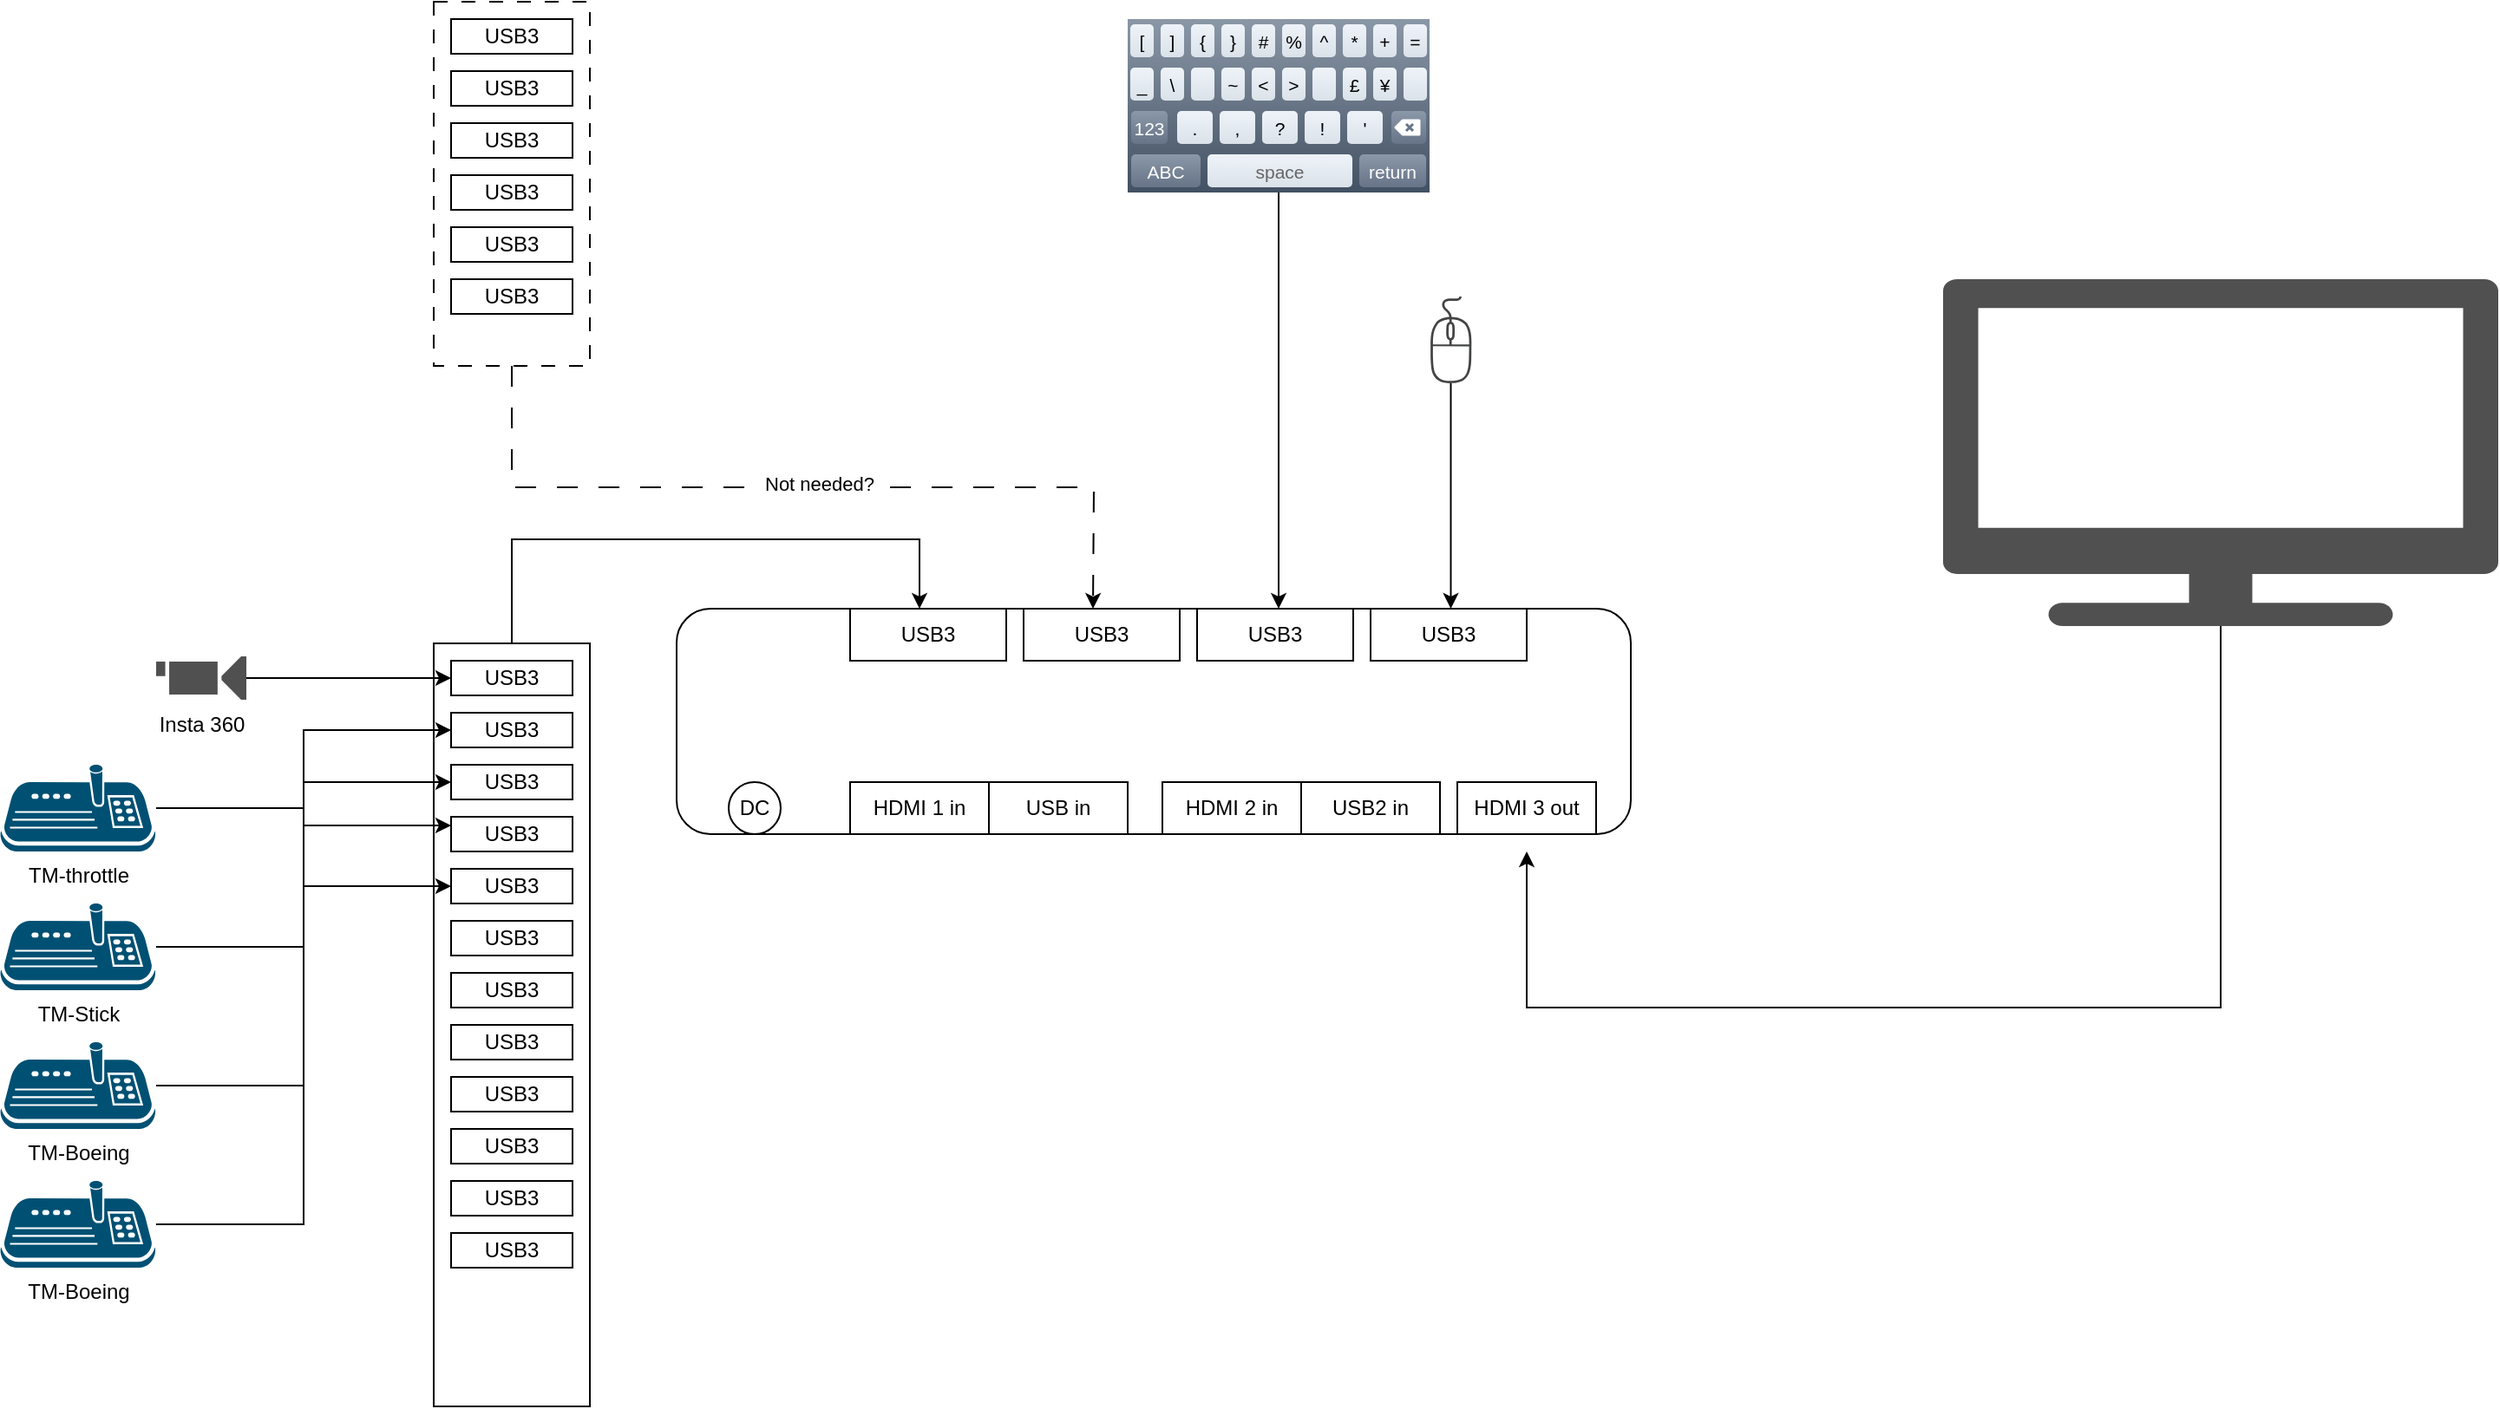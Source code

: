 <mxfile version="24.7.7">
  <diagram name="Page-1" id="vns0KWuJDAD5nusk-T-T">
    <mxGraphModel dx="2888" dy="1147" grid="1" gridSize="10" guides="1" tooltips="1" connect="1" arrows="1" fold="1" page="1" pageScale="1" pageWidth="827" pageHeight="1169" math="0" shadow="0">
      <root>
        <mxCell id="0" />
        <mxCell id="1" parent="0" />
        <mxCell id="rKSZYgUjpPypPbFFC2li-23" value="" style="group;movable=0;resizable=0;rotatable=0;deletable=0;editable=0;locked=1;connectable=0;" vertex="1" connectable="0" parent="1">
          <mxGeometry x="170" y="700" width="550" height="130" as="geometry" />
        </mxCell>
        <mxCell id="rKSZYgUjpPypPbFFC2li-2" value="" style="rounded=1;whiteSpace=wrap;html=1;connectable=0;movable=0;resizable=0;rotatable=0;deletable=0;editable=0;locked=1;" vertex="1" parent="rKSZYgUjpPypPbFFC2li-23">
          <mxGeometry width="550" height="130" as="geometry" />
        </mxCell>
        <mxCell id="rKSZYgUjpPypPbFFC2li-3" value="HDMI 1 in" style="rounded=0;whiteSpace=wrap;html=1;movable=0;resizable=0;rotatable=0;deletable=0;editable=0;locked=1;connectable=0;" vertex="1" parent="rKSZYgUjpPypPbFFC2li-23">
          <mxGeometry x="100" y="100" width="80" height="30" as="geometry" />
        </mxCell>
        <mxCell id="rKSZYgUjpPypPbFFC2li-4" value="HDMI 2 in" style="rounded=0;whiteSpace=wrap;html=1;movable=0;resizable=0;rotatable=0;deletable=0;editable=0;locked=1;connectable=0;" vertex="1" parent="rKSZYgUjpPypPbFFC2li-23">
          <mxGeometry x="280" y="100" width="80" height="30" as="geometry" />
        </mxCell>
        <mxCell id="rKSZYgUjpPypPbFFC2li-5" value="HDMI 3 out" style="rounded=0;whiteSpace=wrap;html=1;movable=0;resizable=0;rotatable=0;deletable=0;editable=0;locked=1;connectable=0;" vertex="1" parent="rKSZYgUjpPypPbFFC2li-23">
          <mxGeometry x="450" y="100" width="80" height="30" as="geometry" />
        </mxCell>
        <mxCell id="rKSZYgUjpPypPbFFC2li-7" value="USB3" style="rounded=0;whiteSpace=wrap;html=1;movable=0;resizable=0;rotatable=0;deletable=0;editable=0;locked=1;connectable=0;" vertex="1" parent="rKSZYgUjpPypPbFFC2li-23">
          <mxGeometry x="100" width="90" height="30" as="geometry" />
        </mxCell>
        <mxCell id="rKSZYgUjpPypPbFFC2li-8" value="USB in" style="rounded=0;whiteSpace=wrap;html=1;movable=0;resizable=0;rotatable=0;deletable=0;editable=0;locked=1;connectable=0;" vertex="1" parent="rKSZYgUjpPypPbFFC2li-23">
          <mxGeometry x="180" y="100" width="80" height="30" as="geometry" />
        </mxCell>
        <mxCell id="rKSZYgUjpPypPbFFC2li-9" value="USB2 in" style="rounded=0;whiteSpace=wrap;html=1;movable=0;resizable=0;rotatable=0;deletable=0;editable=0;locked=1;connectable=0;" vertex="1" parent="rKSZYgUjpPypPbFFC2li-23">
          <mxGeometry x="360" y="100" width="80" height="30" as="geometry" />
        </mxCell>
        <mxCell id="rKSZYgUjpPypPbFFC2li-10" value="USB3" style="rounded=0;whiteSpace=wrap;html=1;movable=0;resizable=0;rotatable=0;deletable=0;editable=0;locked=1;connectable=0;" vertex="1" parent="rKSZYgUjpPypPbFFC2li-23">
          <mxGeometry x="200" width="90" height="30" as="geometry" />
        </mxCell>
        <mxCell id="rKSZYgUjpPypPbFFC2li-11" value="USB3" style="rounded=0;whiteSpace=wrap;html=1;movable=0;resizable=0;rotatable=0;deletable=0;editable=0;locked=1;connectable=0;" vertex="1" parent="rKSZYgUjpPypPbFFC2li-23">
          <mxGeometry x="300" width="90" height="30" as="geometry" />
        </mxCell>
        <mxCell id="rKSZYgUjpPypPbFFC2li-12" value="USB3" style="rounded=0;whiteSpace=wrap;html=1;movable=0;resizable=0;rotatable=0;deletable=0;editable=0;locked=1;connectable=0;" vertex="1" parent="rKSZYgUjpPypPbFFC2li-23">
          <mxGeometry x="400" width="90" height="30" as="geometry" />
        </mxCell>
        <mxCell id="rKSZYgUjpPypPbFFC2li-13" value="DC" style="ellipse;whiteSpace=wrap;html=1;aspect=fixed;movable=0;resizable=0;rotatable=0;deletable=0;editable=0;locked=1;connectable=0;" vertex="1" parent="rKSZYgUjpPypPbFFC2li-23">
          <mxGeometry x="30" y="100" width="30" height="30" as="geometry" />
        </mxCell>
        <mxCell id="rKSZYgUjpPypPbFFC2li-54" style="edgeStyle=orthogonalEdgeStyle;rounded=0;orthogonalLoop=1;jettySize=auto;html=1;" edge="1" parent="1" source="rKSZYgUjpPypPbFFC2li-26">
          <mxGeometry relative="1" as="geometry">
            <mxPoint x="660" y="840" as="targetPoint" />
            <Array as="points">
              <mxPoint x="1060" y="930" />
              <mxPoint x="660" y="930" />
            </Array>
          </mxGeometry>
        </mxCell>
        <mxCell id="rKSZYgUjpPypPbFFC2li-26" value="" style="sketch=0;pointerEvents=1;shadow=0;dashed=0;html=1;strokeColor=none;fillColor=#505050;labelPosition=center;verticalLabelPosition=bottom;verticalAlign=top;outlineConnect=0;align=center;shape=mxgraph.office.devices.tv;" vertex="1" parent="1">
          <mxGeometry x="900" y="510" width="320" height="200" as="geometry" />
        </mxCell>
        <mxCell id="rKSZYgUjpPypPbFFC2li-52" style="edgeStyle=orthogonalEdgeStyle;rounded=0;orthogonalLoop=1;jettySize=auto;html=1;" edge="1" parent="1" source="rKSZYgUjpPypPbFFC2li-27">
          <mxGeometry relative="1" as="geometry">
            <mxPoint x="517" y="700" as="targetPoint" />
          </mxGeometry>
        </mxCell>
        <mxCell id="rKSZYgUjpPypPbFFC2li-27" value="" style="verticalLabelPosition=bottom;verticalAlign=top;html=1;shadow=0;dashed=0;strokeWidth=1;shape=mxgraph.ios.iKeybSymb;sketch=0;" vertex="1" parent="1">
          <mxGeometry x="430" y="360" width="174" height="100" as="geometry" />
        </mxCell>
        <mxCell id="rKSZYgUjpPypPbFFC2li-53" style="edgeStyle=orthogonalEdgeStyle;rounded=0;orthogonalLoop=1;jettySize=auto;html=1;" edge="1" parent="1" source="rKSZYgUjpPypPbFFC2li-28">
          <mxGeometry relative="1" as="geometry">
            <mxPoint x="616.25" y="700" as="targetPoint" />
          </mxGeometry>
        </mxCell>
        <mxCell id="rKSZYgUjpPypPbFFC2li-28" value="" style="sketch=0;pointerEvents=1;shadow=0;dashed=0;html=1;strokeColor=none;fillColor=#434445;aspect=fixed;labelPosition=center;verticalLabelPosition=bottom;verticalAlign=top;align=center;outlineConnect=0;shape=mxgraph.vvd.mouse;" vertex="1" parent="1">
          <mxGeometry x="604" y="520" width="24.5" height="50" as="geometry" />
        </mxCell>
        <mxCell id="rKSZYgUjpPypPbFFC2li-49" style="edgeStyle=orthogonalEdgeStyle;rounded=0;orthogonalLoop=1;jettySize=auto;html=1;exitX=0.5;exitY=1;exitDx=0;exitDy=0;dashed=1;dashPattern=12 12;" edge="1" parent="1" source="rKSZYgUjpPypPbFFC2li-29">
          <mxGeometry relative="1" as="geometry">
            <mxPoint x="410" y="700" as="targetPoint" />
          </mxGeometry>
        </mxCell>
        <mxCell id="rKSZYgUjpPypPbFFC2li-55" value="Not needed?" style="edgeLabel;html=1;align=center;verticalAlign=middle;resizable=0;points=[];" vertex="1" connectable="0" parent="rKSZYgUjpPypPbFFC2li-49">
          <mxGeometry x="0.039" y="2" relative="1" as="geometry">
            <mxPoint as="offset" />
          </mxGeometry>
        </mxCell>
        <mxCell id="rKSZYgUjpPypPbFFC2li-29" value="" style="rounded=0;whiteSpace=wrap;html=1;dashed=1;dashPattern=8 8;" vertex="1" parent="1">
          <mxGeometry x="30" y="350" width="90" height="210" as="geometry" />
        </mxCell>
        <mxCell id="rKSZYgUjpPypPbFFC2li-30" value="USB3" style="rounded=0;whiteSpace=wrap;html=1;" vertex="1" parent="1">
          <mxGeometry x="40" y="360" width="70" height="20" as="geometry" />
        </mxCell>
        <mxCell id="rKSZYgUjpPypPbFFC2li-31" value="USB3" style="rounded=0;whiteSpace=wrap;html=1;" vertex="1" parent="1">
          <mxGeometry x="40" y="390" width="70" height="20" as="geometry" />
        </mxCell>
        <mxCell id="rKSZYgUjpPypPbFFC2li-32" value="USB3" style="rounded=0;whiteSpace=wrap;html=1;" vertex="1" parent="1">
          <mxGeometry x="40" y="420" width="70" height="20" as="geometry" />
        </mxCell>
        <mxCell id="rKSZYgUjpPypPbFFC2li-33" value="USB3" style="rounded=0;whiteSpace=wrap;html=1;" vertex="1" parent="1">
          <mxGeometry x="40" y="450" width="70" height="20" as="geometry" />
        </mxCell>
        <mxCell id="rKSZYgUjpPypPbFFC2li-34" value="USB3" style="rounded=0;whiteSpace=wrap;html=1;" vertex="1" parent="1">
          <mxGeometry x="40" y="480" width="70" height="20" as="geometry" />
        </mxCell>
        <mxCell id="rKSZYgUjpPypPbFFC2li-35" value="USB3" style="rounded=0;whiteSpace=wrap;html=1;" vertex="1" parent="1">
          <mxGeometry x="40" y="510" width="70" height="20" as="geometry" />
        </mxCell>
        <mxCell id="rKSZYgUjpPypPbFFC2li-50" style="edgeStyle=orthogonalEdgeStyle;rounded=0;orthogonalLoop=1;jettySize=auto;html=1;exitX=0.5;exitY=0;exitDx=0;exitDy=0;" edge="1" parent="1" source="rKSZYgUjpPypPbFFC2li-36">
          <mxGeometry relative="1" as="geometry">
            <mxPoint x="310" y="700" as="targetPoint" />
            <Array as="points">
              <mxPoint x="75" y="660" />
              <mxPoint x="310" y="660" />
            </Array>
          </mxGeometry>
        </mxCell>
        <mxCell id="rKSZYgUjpPypPbFFC2li-36" value="" style="rounded=0;whiteSpace=wrap;html=1;connectable=0;" vertex="1" parent="1">
          <mxGeometry x="30" y="720" width="90" height="440" as="geometry" />
        </mxCell>
        <mxCell id="rKSZYgUjpPypPbFFC2li-37" value="USB3" style="rounded=0;whiteSpace=wrap;html=1;" vertex="1" parent="1">
          <mxGeometry x="40" y="730" width="70" height="20" as="geometry" />
        </mxCell>
        <mxCell id="rKSZYgUjpPypPbFFC2li-38" value="USB3" style="rounded=0;whiteSpace=wrap;html=1;" vertex="1" parent="1">
          <mxGeometry x="40" y="760" width="70" height="20" as="geometry" />
        </mxCell>
        <mxCell id="rKSZYgUjpPypPbFFC2li-39" value="USB3" style="rounded=0;whiteSpace=wrap;html=1;" vertex="1" parent="1">
          <mxGeometry x="40" y="790" width="70" height="20" as="geometry" />
        </mxCell>
        <mxCell id="rKSZYgUjpPypPbFFC2li-40" value="USB3" style="rounded=0;whiteSpace=wrap;html=1;" vertex="1" parent="1">
          <mxGeometry x="40" y="820" width="70" height="20" as="geometry" />
        </mxCell>
        <mxCell id="rKSZYgUjpPypPbFFC2li-41" value="USB3" style="rounded=0;whiteSpace=wrap;html=1;" vertex="1" parent="1">
          <mxGeometry x="40" y="850" width="70" height="20" as="geometry" />
        </mxCell>
        <mxCell id="rKSZYgUjpPypPbFFC2li-42" value="USB3" style="rounded=0;whiteSpace=wrap;html=1;" vertex="1" parent="1">
          <mxGeometry x="40" y="880" width="70" height="20" as="geometry" />
        </mxCell>
        <mxCell id="rKSZYgUjpPypPbFFC2li-43" value="USB3" style="rounded=0;whiteSpace=wrap;html=1;" vertex="1" parent="1">
          <mxGeometry x="40" y="1060" width="70" height="20" as="geometry" />
        </mxCell>
        <mxCell id="rKSZYgUjpPypPbFFC2li-44" value="USB3" style="rounded=0;whiteSpace=wrap;html=1;" vertex="1" parent="1">
          <mxGeometry x="40" y="1030" width="70" height="20" as="geometry" />
        </mxCell>
        <mxCell id="rKSZYgUjpPypPbFFC2li-45" value="USB3" style="rounded=0;whiteSpace=wrap;html=1;" vertex="1" parent="1">
          <mxGeometry x="40" y="1000" width="70" height="20" as="geometry" />
        </mxCell>
        <mxCell id="rKSZYgUjpPypPbFFC2li-46" value="USB3" style="rounded=0;whiteSpace=wrap;html=1;" vertex="1" parent="1">
          <mxGeometry x="40" y="970" width="70" height="20" as="geometry" />
        </mxCell>
        <mxCell id="rKSZYgUjpPypPbFFC2li-47" value="USB3" style="rounded=0;whiteSpace=wrap;html=1;" vertex="1" parent="1">
          <mxGeometry x="40" y="940" width="70" height="20" as="geometry" />
        </mxCell>
        <mxCell id="rKSZYgUjpPypPbFFC2li-48" value="USB3" style="rounded=0;whiteSpace=wrap;html=1;" vertex="1" parent="1">
          <mxGeometry x="40" y="910" width="70" height="20" as="geometry" />
        </mxCell>
        <mxCell id="rKSZYgUjpPypPbFFC2li-57" style="edgeStyle=orthogonalEdgeStyle;rounded=0;orthogonalLoop=1;jettySize=auto;html=1;entryX=0;entryY=0.5;entryDx=0;entryDy=0;" edge="1" parent="1" source="rKSZYgUjpPypPbFFC2li-56" target="rKSZYgUjpPypPbFFC2li-37">
          <mxGeometry relative="1" as="geometry" />
        </mxCell>
        <mxCell id="rKSZYgUjpPypPbFFC2li-56" value="Insta 360" style="sketch=0;pointerEvents=1;shadow=0;dashed=0;html=1;strokeColor=none;fillColor=#505050;labelPosition=center;verticalLabelPosition=bottom;verticalAlign=top;outlineConnect=0;align=center;shape=mxgraph.office.devices.video_camera;" vertex="1" parent="1">
          <mxGeometry x="-130" y="727.5" width="52" height="25" as="geometry" />
        </mxCell>
        <mxCell id="rKSZYgUjpPypPbFFC2li-64" style="edgeStyle=orthogonalEdgeStyle;rounded=0;orthogonalLoop=1;jettySize=auto;html=1;entryX=0;entryY=0.5;entryDx=0;entryDy=0;" edge="1" parent="1" source="rKSZYgUjpPypPbFFC2li-60" target="rKSZYgUjpPypPbFFC2li-38">
          <mxGeometry relative="1" as="geometry" />
        </mxCell>
        <mxCell id="rKSZYgUjpPypPbFFC2li-60" value="TM-throttle" style="points=[[0.13,0.24,0],[0.5,0.2,0],[0.62,0,0],[0.87,0.24,0],[0.95,0.55,0],[0.96,0.95,0],[0.5,1,0],[0.04,0.95,0],[0.05,0.55,0]];verticalLabelPosition=bottom;sketch=0;html=1;verticalAlign=top;aspect=fixed;align=center;pointerEvents=1;shape=mxgraph.cisco19.joystick_keyboard;fillColor=#005073;strokeColor=none;" vertex="1" parent="1">
          <mxGeometry x="-220" y="790" width="90" height="50" as="geometry" />
        </mxCell>
        <mxCell id="rKSZYgUjpPypPbFFC2li-65" style="edgeStyle=orthogonalEdgeStyle;rounded=0;orthogonalLoop=1;jettySize=auto;html=1;entryX=0;entryY=0.5;entryDx=0;entryDy=0;" edge="1" parent="1" source="rKSZYgUjpPypPbFFC2li-61" target="rKSZYgUjpPypPbFFC2li-39">
          <mxGeometry relative="1" as="geometry" />
        </mxCell>
        <mxCell id="rKSZYgUjpPypPbFFC2li-61" value="TM-Stick" style="points=[[0.13,0.24,0],[0.5,0.2,0],[0.62,0,0],[0.87,0.24,0],[0.95,0.55,0],[0.96,0.95,0],[0.5,1,0],[0.04,0.95,0],[0.05,0.55,0]];verticalLabelPosition=bottom;sketch=0;html=1;verticalAlign=top;aspect=fixed;align=center;pointerEvents=1;shape=mxgraph.cisco19.joystick_keyboard;fillColor=#005073;strokeColor=none;" vertex="1" parent="1">
          <mxGeometry x="-220" y="870" width="90" height="50" as="geometry" />
        </mxCell>
        <mxCell id="rKSZYgUjpPypPbFFC2li-66" style="edgeStyle=orthogonalEdgeStyle;rounded=0;orthogonalLoop=1;jettySize=auto;html=1;entryX=0;entryY=0.25;entryDx=0;entryDy=0;" edge="1" parent="1" source="rKSZYgUjpPypPbFFC2li-62" target="rKSZYgUjpPypPbFFC2li-40">
          <mxGeometry relative="1" as="geometry" />
        </mxCell>
        <mxCell id="rKSZYgUjpPypPbFFC2li-62" value="TM-Boeing" style="points=[[0.13,0.24,0],[0.5,0.2,0],[0.62,0,0],[0.87,0.24,0],[0.95,0.55,0],[0.96,0.95,0],[0.5,1,0],[0.04,0.95,0],[0.05,0.55,0]];verticalLabelPosition=bottom;sketch=0;html=1;verticalAlign=top;aspect=fixed;align=center;pointerEvents=1;shape=mxgraph.cisco19.joystick_keyboard;fillColor=#005073;strokeColor=none;" vertex="1" parent="1">
          <mxGeometry x="-220" y="950" width="90" height="50" as="geometry" />
        </mxCell>
        <mxCell id="rKSZYgUjpPypPbFFC2li-67" style="edgeStyle=orthogonalEdgeStyle;rounded=0;orthogonalLoop=1;jettySize=auto;html=1;entryX=0;entryY=0.5;entryDx=0;entryDy=0;" edge="1" parent="1" source="rKSZYgUjpPypPbFFC2li-63" target="rKSZYgUjpPypPbFFC2li-41">
          <mxGeometry relative="1" as="geometry" />
        </mxCell>
        <mxCell id="rKSZYgUjpPypPbFFC2li-63" value="TM-Boeing" style="points=[[0.13,0.24,0],[0.5,0.2,0],[0.62,0,0],[0.87,0.24,0],[0.95,0.55,0],[0.96,0.95,0],[0.5,1,0],[0.04,0.95,0],[0.05,0.55,0]];verticalLabelPosition=bottom;sketch=0;html=1;verticalAlign=top;aspect=fixed;align=center;pointerEvents=1;shape=mxgraph.cisco19.joystick_keyboard;fillColor=#005073;strokeColor=none;" vertex="1" parent="1">
          <mxGeometry x="-220" y="1030" width="90" height="50" as="geometry" />
        </mxCell>
      </root>
    </mxGraphModel>
  </diagram>
</mxfile>
